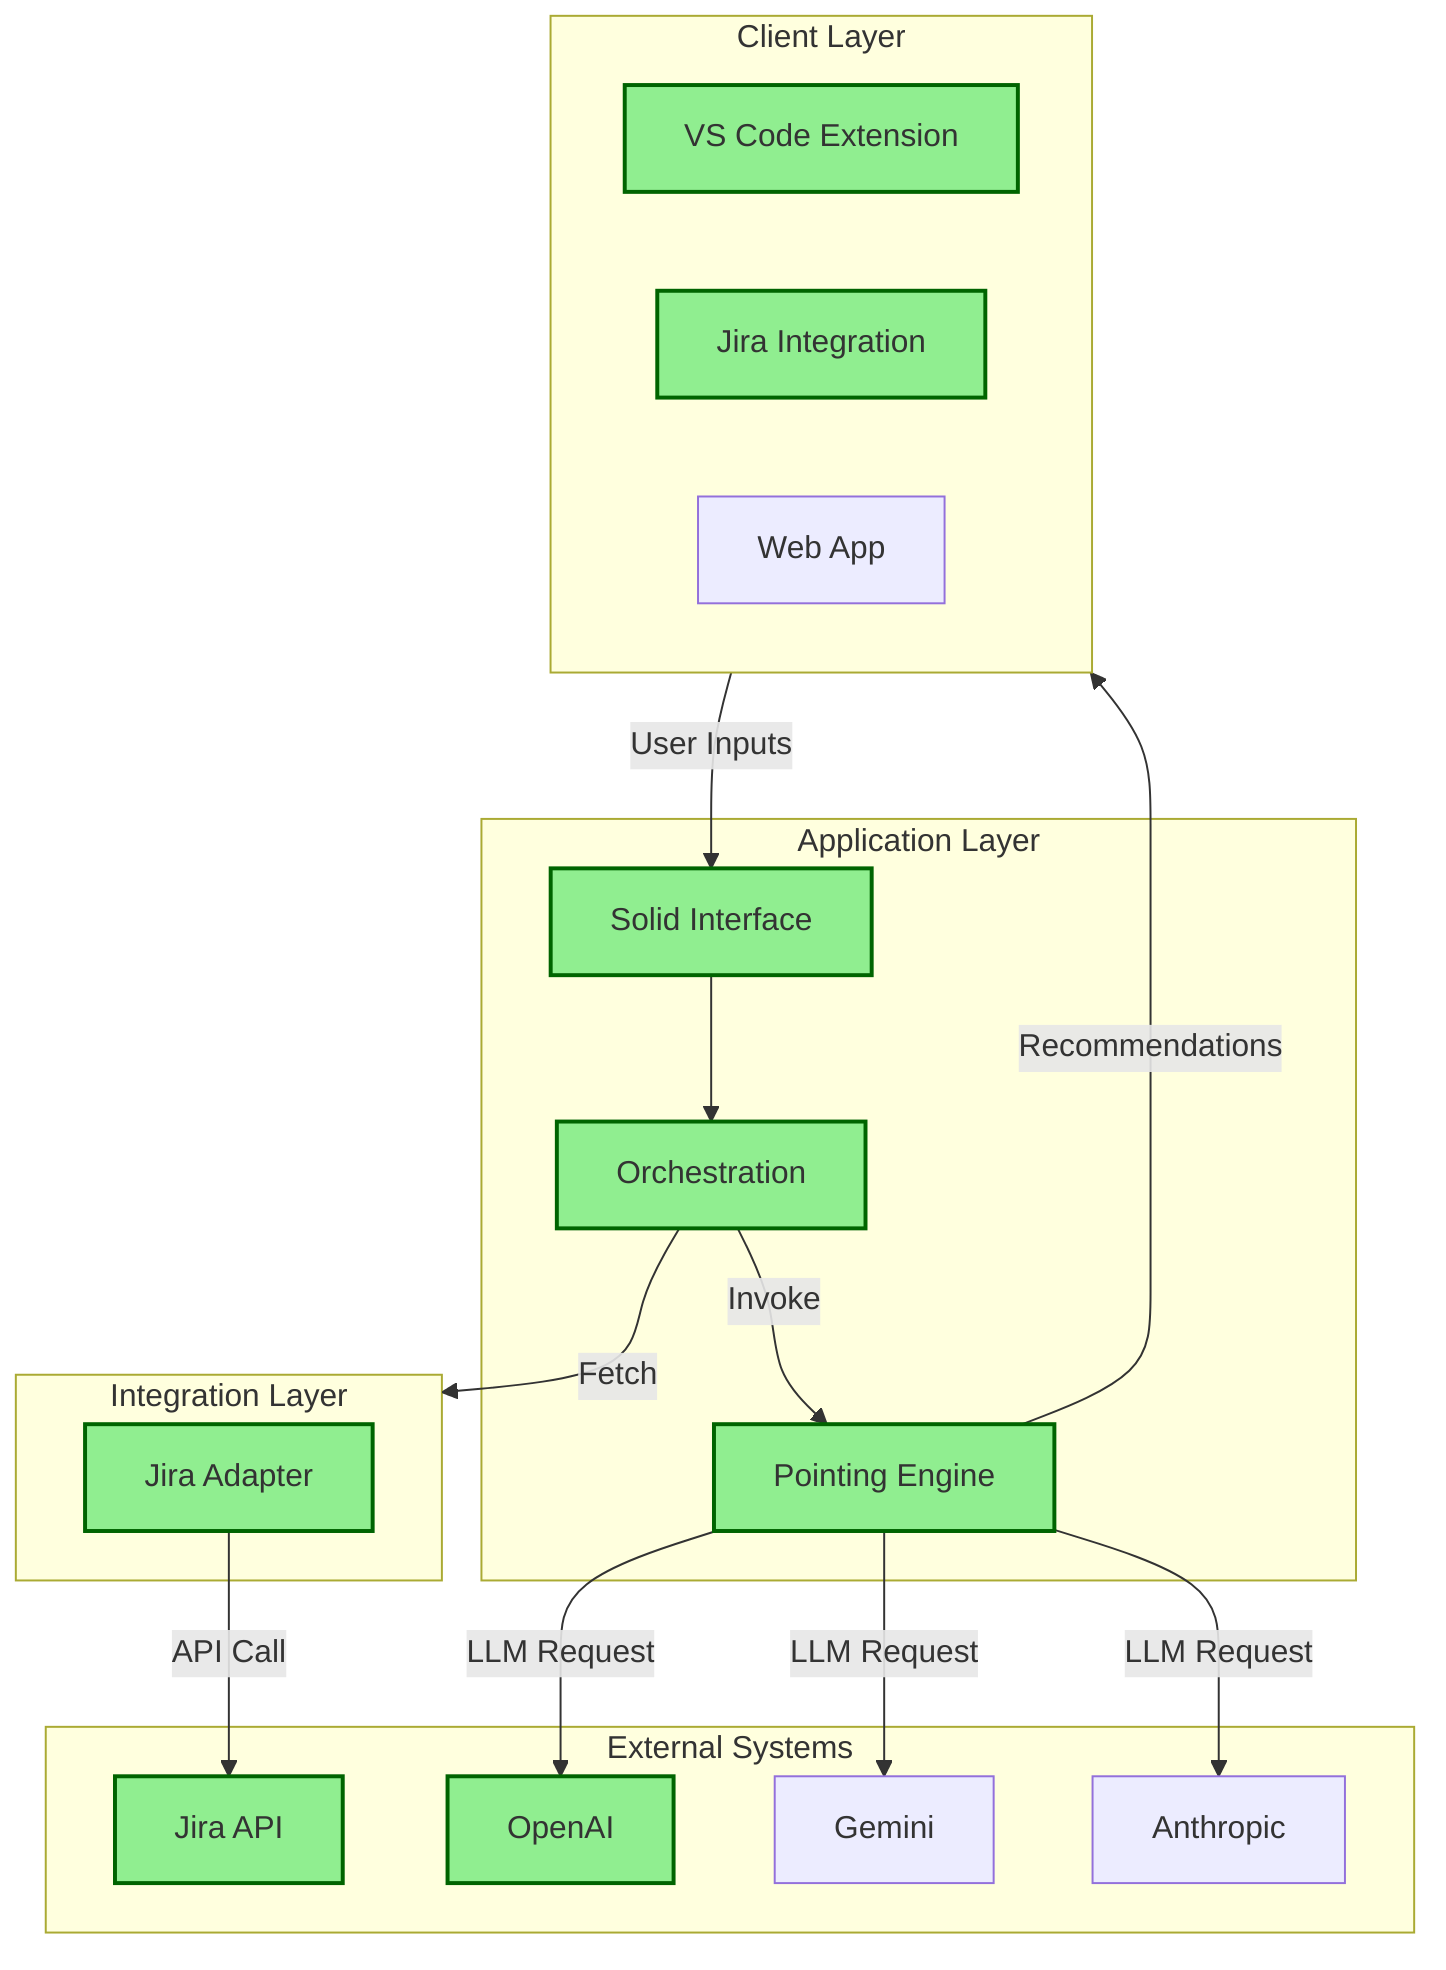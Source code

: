 graph TD

%% Style definitions for completed components
classDef completed fill:#90EE90,stroke:#006400,stroke-width:2px

subgraph Client[Client Layer]
    UI1[VS Code Extension]:::completed
    UI2[Jira Integration]:::completed
    %% Web App - Should store context (ref stories, custom instruction). Should also have a way to download it to some file format like .pointless. in local storage. Should authenicate to Jira to pull stories, should have fields to do stories locally too, OpenAI should use my Key and we should have Firebase Auth.
    UI3[Web App] 
end

subgraph Logic[Application Layer]
    Interface[Solid Interface]:::completed
    Orchestration[Orchestration]:::completed
    CoreEngine[Pointing Engine]:::completed
end

subgraph Integration[Integration Layer]
    AdapterJira[Jira Adapter]:::completed
 
end

subgraph External[External Systems]
    JiraAPI[Jira API]:::completed
    OpenAI[OpenAI]:::completed
    Gemini[Gemini]
    Anthropic[Anthropic]
end

Client -->|User Inputs| Interface
Interface --> Orchestration
Orchestration -->|Fetch| Integration
AdapterJira -->|API Call| JiraAPI
Orchestration -->|Invoke| CoreEngine
CoreEngine -->|Recommendations| Client
CoreEngine -->|LLM Request| OpenAI
CoreEngine -->|LLM Request| Gemini
CoreEngine -->|LLM Request| Anthropic